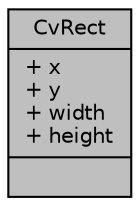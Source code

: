 digraph "CvRect"
{
 // LATEX_PDF_SIZE
  edge [fontname="Helvetica",fontsize="10",labelfontname="Helvetica",labelfontsize="10"];
  node [fontname="Helvetica",fontsize="10",shape=record];
  Node1 [label="{CvRect\n|+ x\l+ y\l+ width\l+ height\l|}",height=0.2,width=0.4,color="black", fillcolor="grey75", style="filled", fontcolor="black",tooltip=" "];
}
